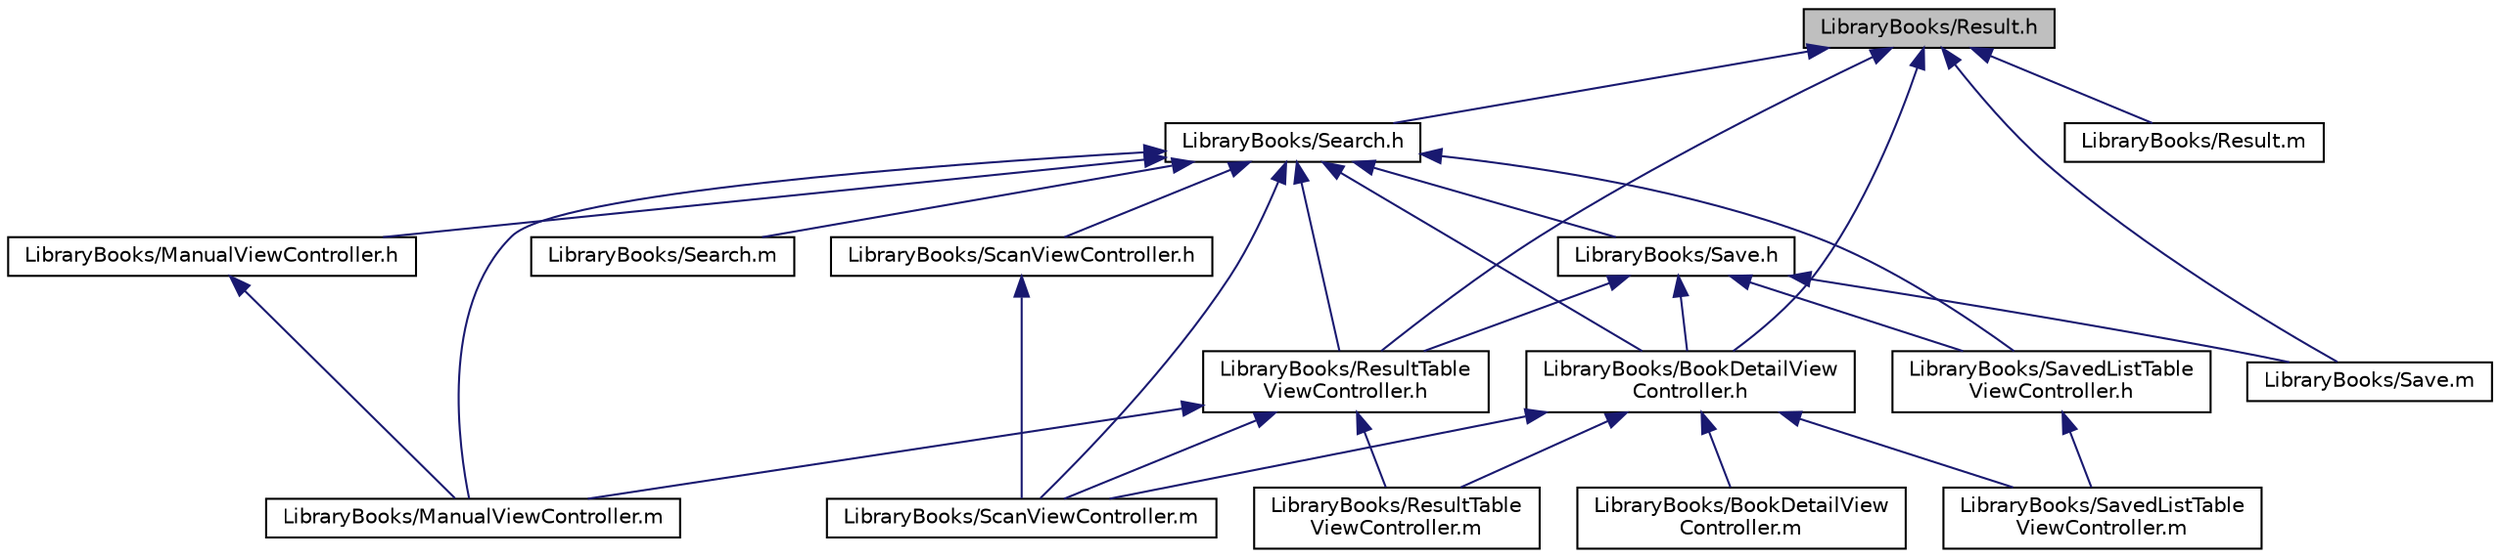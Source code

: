 digraph "LibraryBooks/Result.h"
{
  edge [fontname="Helvetica",fontsize="10",labelfontname="Helvetica",labelfontsize="10"];
  node [fontname="Helvetica",fontsize="10",shape=record];
  Node1 [label="LibraryBooks/Result.h",height=0.2,width=0.4,color="black", fillcolor="grey75", style="filled", fontcolor="black"];
  Node1 -> Node2 [dir="back",color="midnightblue",fontsize="10",style="solid",fontname="Helvetica"];
  Node2 [label="LibraryBooks/Search.h",height=0.2,width=0.4,color="black", fillcolor="white", style="filled",URL="$_search_8h.html"];
  Node2 -> Node3 [dir="back",color="midnightblue",fontsize="10",style="solid",fontname="Helvetica"];
  Node3 [label="LibraryBooks/Save.h",height=0.2,width=0.4,color="black", fillcolor="white", style="filled",URL="$_save_8h.html"];
  Node3 -> Node4 [dir="back",color="midnightblue",fontsize="10",style="solid",fontname="Helvetica"];
  Node4 [label="LibraryBooks/BookDetailView\lController.h",height=0.2,width=0.4,color="black", fillcolor="white", style="filled",URL="$_book_detail_view_controller_8h.html"];
  Node4 -> Node5 [dir="back",color="midnightblue",fontsize="10",style="solid",fontname="Helvetica"];
  Node5 [label="LibraryBooks/BookDetailView\lController.m",height=0.2,width=0.4,color="black", fillcolor="white", style="filled",URL="$_book_detail_view_controller_8m.html"];
  Node4 -> Node6 [dir="back",color="midnightblue",fontsize="10",style="solid",fontname="Helvetica"];
  Node6 [label="LibraryBooks/ResultTable\lViewController.m",height=0.2,width=0.4,color="black", fillcolor="white", style="filled",URL="$_result_table_view_controller_8m.html"];
  Node4 -> Node7 [dir="back",color="midnightblue",fontsize="10",style="solid",fontname="Helvetica"];
  Node7 [label="LibraryBooks/SavedListTable\lViewController.m",height=0.2,width=0.4,color="black", fillcolor="white", style="filled",URL="$_saved_list_table_view_controller_8m.html"];
  Node4 -> Node8 [dir="back",color="midnightblue",fontsize="10",style="solid",fontname="Helvetica"];
  Node8 [label="LibraryBooks/ScanViewController.m",height=0.2,width=0.4,color="black", fillcolor="white", style="filled",URL="$_scan_view_controller_8m.html"];
  Node3 -> Node9 [dir="back",color="midnightblue",fontsize="10",style="solid",fontname="Helvetica"];
  Node9 [label="LibraryBooks/ResultTable\lViewController.h",height=0.2,width=0.4,color="black", fillcolor="white", style="filled",URL="$_result_table_view_controller_8h.html"];
  Node9 -> Node10 [dir="back",color="midnightblue",fontsize="10",style="solid",fontname="Helvetica"];
  Node10 [label="LibraryBooks/ManualViewController.m",height=0.2,width=0.4,color="black", fillcolor="white", style="filled",URL="$_manual_view_controller_8m.html"];
  Node9 -> Node6 [dir="back",color="midnightblue",fontsize="10",style="solid",fontname="Helvetica"];
  Node9 -> Node8 [dir="back",color="midnightblue",fontsize="10",style="solid",fontname="Helvetica"];
  Node3 -> Node11 [dir="back",color="midnightblue",fontsize="10",style="solid",fontname="Helvetica"];
  Node11 [label="LibraryBooks/Save.m",height=0.2,width=0.4,color="black", fillcolor="white", style="filled",URL="$_save_8m.html"];
  Node3 -> Node12 [dir="back",color="midnightblue",fontsize="10",style="solid",fontname="Helvetica"];
  Node12 [label="LibraryBooks/SavedListTable\lViewController.h",height=0.2,width=0.4,color="black", fillcolor="white", style="filled",URL="$_saved_list_table_view_controller_8h.html"];
  Node12 -> Node7 [dir="back",color="midnightblue",fontsize="10",style="solid",fontname="Helvetica"];
  Node2 -> Node4 [dir="back",color="midnightblue",fontsize="10",style="solid",fontname="Helvetica"];
  Node2 -> Node13 [dir="back",color="midnightblue",fontsize="10",style="solid",fontname="Helvetica"];
  Node13 [label="LibraryBooks/ManualViewController.h",height=0.2,width=0.4,color="black", fillcolor="white", style="filled",URL="$_manual_view_controller_8h.html"];
  Node13 -> Node10 [dir="back",color="midnightblue",fontsize="10",style="solid",fontname="Helvetica"];
  Node2 -> Node9 [dir="back",color="midnightblue",fontsize="10",style="solid",fontname="Helvetica"];
  Node2 -> Node10 [dir="back",color="midnightblue",fontsize="10",style="solid",fontname="Helvetica"];
  Node2 -> Node12 [dir="back",color="midnightblue",fontsize="10",style="solid",fontname="Helvetica"];
  Node2 -> Node14 [dir="back",color="midnightblue",fontsize="10",style="solid",fontname="Helvetica"];
  Node14 [label="LibraryBooks/ScanViewController.h",height=0.2,width=0.4,color="black", fillcolor="white", style="filled",URL="$_scan_view_controller_8h.html"];
  Node14 -> Node8 [dir="back",color="midnightblue",fontsize="10",style="solid",fontname="Helvetica"];
  Node2 -> Node8 [dir="back",color="midnightblue",fontsize="10",style="solid",fontname="Helvetica"];
  Node2 -> Node15 [dir="back",color="midnightblue",fontsize="10",style="solid",fontname="Helvetica"];
  Node15 [label="LibraryBooks/Search.m",height=0.2,width=0.4,color="black", fillcolor="white", style="filled",URL="$_search_8m.html"];
  Node1 -> Node4 [dir="back",color="midnightblue",fontsize="10",style="solid",fontname="Helvetica"];
  Node1 -> Node9 [dir="back",color="midnightblue",fontsize="10",style="solid",fontname="Helvetica"];
  Node1 -> Node16 [dir="back",color="midnightblue",fontsize="10",style="solid",fontname="Helvetica"];
  Node16 [label="LibraryBooks/Result.m",height=0.2,width=0.4,color="black", fillcolor="white", style="filled",URL="$_result_8m.html"];
  Node1 -> Node11 [dir="back",color="midnightblue",fontsize="10",style="solid",fontname="Helvetica"];
}
